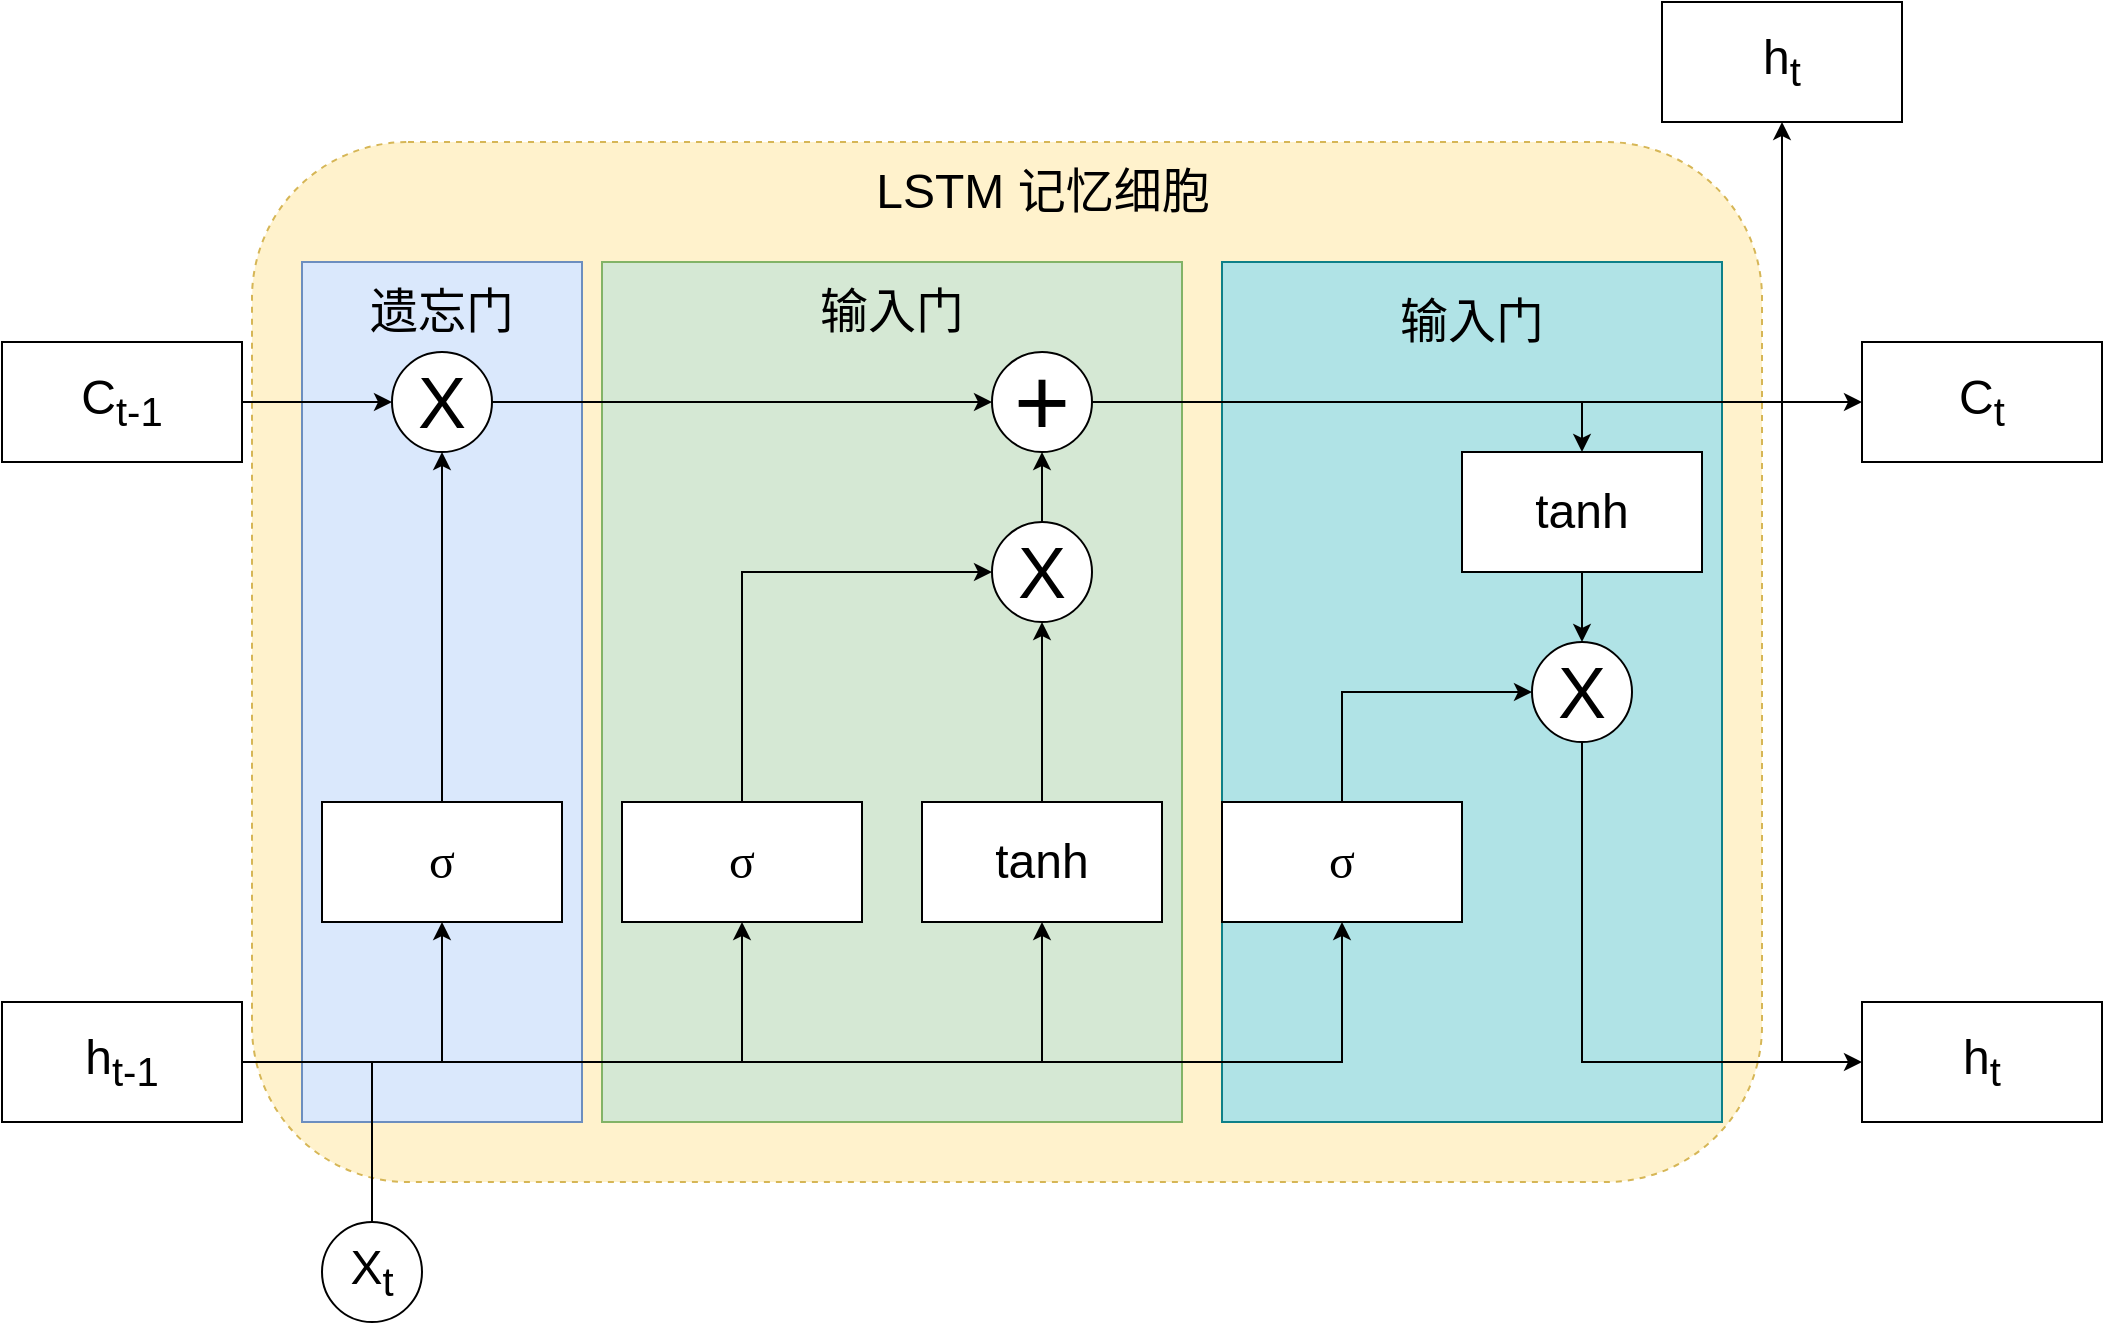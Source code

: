 <mxfile version="26.3.0">
  <diagram name="第 1 页" id="9ACHgg38yF2o1xzXGCEI">
    <mxGraphModel dx="941" dy="2097" grid="1" gridSize="10" guides="1" tooltips="1" connect="1" arrows="1" fold="1" page="1" pageScale="1" pageWidth="827" pageHeight="1169" background="#ffffff" math="0" shadow="0">
      <root>
        <mxCell id="0" />
        <mxCell id="1" parent="0" />
        <mxCell id="sLAiR8rVIHXtx2jw0MG2-42" value="" style="rounded=1;whiteSpace=wrap;html=1;dashed=1;fillColor=#fff2cc;strokeColor=#d6b656;" vertex="1" parent="1">
          <mxGeometry x="155" y="-10" width="755" height="520" as="geometry" />
        </mxCell>
        <mxCell id="sLAiR8rVIHXtx2jw0MG2-40" value="" style="rounded=0;whiteSpace=wrap;html=1;fillColor=#b0e3e6;strokeColor=#0e8088;" vertex="1" parent="1">
          <mxGeometry x="640" y="50" width="250" height="430" as="geometry" />
        </mxCell>
        <mxCell id="sLAiR8rVIHXtx2jw0MG2-41" value="&lt;font style=&quot;font-size: 24px;&quot;&gt;输入门&lt;/font&gt;" style="text;html=1;align=center;verticalAlign=middle;whiteSpace=wrap;rounded=0;" vertex="1" parent="1">
          <mxGeometry x="710" y="65" width="110" height="30" as="geometry" />
        </mxCell>
        <mxCell id="sLAiR8rVIHXtx2jw0MG2-38" value="" style="rounded=0;whiteSpace=wrap;html=1;fillColor=#d5e8d4;strokeColor=#82b366;" vertex="1" parent="1">
          <mxGeometry x="330" y="50" width="290" height="430" as="geometry" />
        </mxCell>
        <mxCell id="sLAiR8rVIHXtx2jw0MG2-39" value="&lt;font style=&quot;font-size: 24px;&quot;&gt;输入门&lt;/font&gt;" style="text;html=1;align=center;verticalAlign=middle;whiteSpace=wrap;rounded=0;" vertex="1" parent="1">
          <mxGeometry x="420" y="60" width="110" height="30" as="geometry" />
        </mxCell>
        <mxCell id="sLAiR8rVIHXtx2jw0MG2-36" value="" style="rounded=0;whiteSpace=wrap;html=1;fillColor=#dae8fc;strokeColor=#6c8ebf;" vertex="1" parent="1">
          <mxGeometry x="180" y="50" width="140" height="430" as="geometry" />
        </mxCell>
        <mxCell id="sLAiR8rVIHXtx2jw0MG2-16" style="edgeStyle=orthogonalEdgeStyle;rounded=0;orthogonalLoop=1;jettySize=auto;html=1;exitX=1;exitY=0.5;exitDx=0;exitDy=0;entryX=0.5;entryY=1;entryDx=0;entryDy=0;" edge="1" parent="1" source="sLAiR8rVIHXtx2jw0MG2-1" target="sLAiR8rVIHXtx2jw0MG2-3">
          <mxGeometry relative="1" as="geometry" />
        </mxCell>
        <mxCell id="sLAiR8rVIHXtx2jw0MG2-17" style="edgeStyle=orthogonalEdgeStyle;rounded=0;orthogonalLoop=1;jettySize=auto;html=1;entryX=0.5;entryY=1;entryDx=0;entryDy=0;" edge="1" parent="1" source="sLAiR8rVIHXtx2jw0MG2-1" target="sLAiR8rVIHXtx2jw0MG2-4">
          <mxGeometry relative="1" as="geometry" />
        </mxCell>
        <mxCell id="sLAiR8rVIHXtx2jw0MG2-18" style="edgeStyle=orthogonalEdgeStyle;rounded=0;orthogonalLoop=1;jettySize=auto;html=1;entryX=0.5;entryY=1;entryDx=0;entryDy=0;" edge="1" parent="1" source="sLAiR8rVIHXtx2jw0MG2-1" target="sLAiR8rVIHXtx2jw0MG2-5">
          <mxGeometry relative="1" as="geometry" />
        </mxCell>
        <mxCell id="sLAiR8rVIHXtx2jw0MG2-19" style="edgeStyle=orthogonalEdgeStyle;rounded=0;orthogonalLoop=1;jettySize=auto;html=1;entryX=0.5;entryY=1;entryDx=0;entryDy=0;" edge="1" parent="1" source="sLAiR8rVIHXtx2jw0MG2-1" target="sLAiR8rVIHXtx2jw0MG2-6">
          <mxGeometry relative="1" as="geometry" />
        </mxCell>
        <mxCell id="sLAiR8rVIHXtx2jw0MG2-1" value="&lt;font style=&quot;font-size: 24px;&quot;&gt;h&lt;sub&gt;t-1&lt;/sub&gt;&lt;/font&gt;" style="rounded=0;whiteSpace=wrap;html=1;" vertex="1" parent="1">
          <mxGeometry x="30" y="420" width="120" height="60" as="geometry" />
        </mxCell>
        <mxCell id="sLAiR8rVIHXtx2jw0MG2-23" style="edgeStyle=orthogonalEdgeStyle;rounded=0;orthogonalLoop=1;jettySize=auto;html=1;" edge="1" parent="1" source="sLAiR8rVIHXtx2jw0MG2-2" target="sLAiR8rVIHXtx2jw0MG2-7">
          <mxGeometry relative="1" as="geometry" />
        </mxCell>
        <mxCell id="sLAiR8rVIHXtx2jw0MG2-2" value="&lt;font style=&quot;font-size: 24px;&quot;&gt;C&lt;sub&gt;t-1&lt;/sub&gt;&lt;/font&gt;" style="rounded=0;whiteSpace=wrap;html=1;" vertex="1" parent="1">
          <mxGeometry x="30" y="90" width="120" height="60" as="geometry" />
        </mxCell>
        <mxCell id="sLAiR8rVIHXtx2jw0MG2-24" style="edgeStyle=orthogonalEdgeStyle;rounded=0;orthogonalLoop=1;jettySize=auto;html=1;entryX=0.5;entryY=1;entryDx=0;entryDy=0;" edge="1" parent="1" source="sLAiR8rVIHXtx2jw0MG2-3" target="sLAiR8rVIHXtx2jw0MG2-7">
          <mxGeometry relative="1" as="geometry" />
        </mxCell>
        <mxCell id="sLAiR8rVIHXtx2jw0MG2-3" value="&lt;span style=&quot;font-family: 等线;&quot; lang=&quot;EN-US&quot;&gt;&lt;font style=&quot;font-size: 24px;&quot;&gt;σ&lt;/font&gt;&lt;/span&gt;" style="rounded=0;whiteSpace=wrap;html=1;" vertex="1" parent="1">
          <mxGeometry x="190" y="320" width="120" height="60" as="geometry" />
        </mxCell>
        <mxCell id="sLAiR8rVIHXtx2jw0MG2-27" style="edgeStyle=orthogonalEdgeStyle;rounded=0;orthogonalLoop=1;jettySize=auto;html=1;entryX=0;entryY=0.5;entryDx=0;entryDy=0;exitX=0.5;exitY=0;exitDx=0;exitDy=0;" edge="1" parent="1" source="sLAiR8rVIHXtx2jw0MG2-4" target="sLAiR8rVIHXtx2jw0MG2-9">
          <mxGeometry relative="1" as="geometry">
            <mxPoint x="400" y="190" as="targetPoint" />
          </mxGeometry>
        </mxCell>
        <mxCell id="sLAiR8rVIHXtx2jw0MG2-4" value="&lt;span style=&quot;font-family: 等线; font-size: 24px;&quot;&gt;σ&lt;/span&gt;" style="rounded=0;whiteSpace=wrap;html=1;" vertex="1" parent="1">
          <mxGeometry x="340" y="320" width="120" height="60" as="geometry" />
        </mxCell>
        <mxCell id="sLAiR8rVIHXtx2jw0MG2-26" style="edgeStyle=orthogonalEdgeStyle;rounded=0;orthogonalLoop=1;jettySize=auto;html=1;entryX=0.5;entryY=1;entryDx=0;entryDy=0;" edge="1" parent="1" source="sLAiR8rVIHXtx2jw0MG2-5" target="sLAiR8rVIHXtx2jw0MG2-9">
          <mxGeometry relative="1" as="geometry" />
        </mxCell>
        <mxCell id="sLAiR8rVIHXtx2jw0MG2-5" value="&lt;span style=&quot;font-size: 24px;&quot;&gt;tanh&lt;/span&gt;" style="rounded=0;whiteSpace=wrap;html=1;" vertex="1" parent="1">
          <mxGeometry x="490" y="320" width="120" height="60" as="geometry" />
        </mxCell>
        <mxCell id="sLAiR8rVIHXtx2jw0MG2-29" style="edgeStyle=orthogonalEdgeStyle;rounded=0;orthogonalLoop=1;jettySize=auto;html=1;entryX=0;entryY=0.5;entryDx=0;entryDy=0;exitX=0.5;exitY=0;exitDx=0;exitDy=0;" edge="1" parent="1" source="sLAiR8rVIHXtx2jw0MG2-6" target="sLAiR8rVIHXtx2jw0MG2-11">
          <mxGeometry relative="1" as="geometry" />
        </mxCell>
        <mxCell id="sLAiR8rVIHXtx2jw0MG2-6" value="&lt;span style=&quot;font-family: 等线; font-size: 24px;&quot;&gt;σ&lt;/span&gt;" style="rounded=0;whiteSpace=wrap;html=1;" vertex="1" parent="1">
          <mxGeometry x="640" y="320" width="120" height="60" as="geometry" />
        </mxCell>
        <mxCell id="sLAiR8rVIHXtx2jw0MG2-25" style="edgeStyle=orthogonalEdgeStyle;rounded=0;orthogonalLoop=1;jettySize=auto;html=1;entryX=0;entryY=0.5;entryDx=0;entryDy=0;" edge="1" parent="1" source="sLAiR8rVIHXtx2jw0MG2-7" target="sLAiR8rVIHXtx2jw0MG2-8">
          <mxGeometry relative="1" as="geometry">
            <mxPoint x="520" y="120" as="targetPoint" />
          </mxGeometry>
        </mxCell>
        <mxCell id="sLAiR8rVIHXtx2jw0MG2-7" value="&lt;font style=&quot;font-size: 36px;&quot;&gt;X&lt;/font&gt;" style="ellipse;whiteSpace=wrap;html=1;aspect=fixed;" vertex="1" parent="1">
          <mxGeometry x="225" y="95" width="50" height="50" as="geometry" />
        </mxCell>
        <mxCell id="sLAiR8rVIHXtx2jw0MG2-30" style="edgeStyle=orthogonalEdgeStyle;rounded=0;orthogonalLoop=1;jettySize=auto;html=1;entryX=0;entryY=0.5;entryDx=0;entryDy=0;" edge="1" parent="1" source="sLAiR8rVIHXtx2jw0MG2-8" target="sLAiR8rVIHXtx2jw0MG2-13">
          <mxGeometry relative="1" as="geometry">
            <mxPoint x="980" y="120" as="targetPoint" />
          </mxGeometry>
        </mxCell>
        <mxCell id="sLAiR8rVIHXtx2jw0MG2-32" style="edgeStyle=orthogonalEdgeStyle;rounded=0;orthogonalLoop=1;jettySize=auto;html=1;entryX=0.5;entryY=0;entryDx=0;entryDy=0;" edge="1" parent="1" source="sLAiR8rVIHXtx2jw0MG2-8" target="sLAiR8rVIHXtx2jw0MG2-10">
          <mxGeometry relative="1" as="geometry" />
        </mxCell>
        <mxCell id="sLAiR8rVIHXtx2jw0MG2-8" value="&lt;font style=&quot;font-size: 48px;&quot;&gt;+&lt;/font&gt;" style="ellipse;whiteSpace=wrap;html=1;aspect=fixed;" vertex="1" parent="1">
          <mxGeometry x="525" y="95" width="50" height="50" as="geometry" />
        </mxCell>
        <mxCell id="sLAiR8rVIHXtx2jw0MG2-28" style="edgeStyle=orthogonalEdgeStyle;rounded=0;orthogonalLoop=1;jettySize=auto;html=1;exitX=0.5;exitY=0;exitDx=0;exitDy=0;entryX=0.5;entryY=1;entryDx=0;entryDy=0;" edge="1" parent="1" source="sLAiR8rVIHXtx2jw0MG2-9" target="sLAiR8rVIHXtx2jw0MG2-8">
          <mxGeometry relative="1" as="geometry" />
        </mxCell>
        <mxCell id="sLAiR8rVIHXtx2jw0MG2-9" value="&lt;font style=&quot;font-size: 36px;&quot;&gt;X&lt;/font&gt;" style="ellipse;whiteSpace=wrap;html=1;aspect=fixed;" vertex="1" parent="1">
          <mxGeometry x="525" y="180" width="50" height="50" as="geometry" />
        </mxCell>
        <mxCell id="sLAiR8rVIHXtx2jw0MG2-33" style="edgeStyle=orthogonalEdgeStyle;rounded=0;orthogonalLoop=1;jettySize=auto;html=1;exitX=0.5;exitY=1;exitDx=0;exitDy=0;entryX=0.5;entryY=0;entryDx=0;entryDy=0;" edge="1" parent="1" source="sLAiR8rVIHXtx2jw0MG2-10" target="sLAiR8rVIHXtx2jw0MG2-11">
          <mxGeometry relative="1" as="geometry" />
        </mxCell>
        <mxCell id="sLAiR8rVIHXtx2jw0MG2-10" value="&lt;span style=&quot;font-size: 24px;&quot;&gt;tanh&lt;/span&gt;" style="rounded=0;whiteSpace=wrap;html=1;" vertex="1" parent="1">
          <mxGeometry x="760" y="145" width="120" height="60" as="geometry" />
        </mxCell>
        <mxCell id="sLAiR8rVIHXtx2jw0MG2-34" style="edgeStyle=orthogonalEdgeStyle;rounded=0;orthogonalLoop=1;jettySize=auto;html=1;entryX=0;entryY=0.5;entryDx=0;entryDy=0;exitX=0.5;exitY=1;exitDx=0;exitDy=0;" edge="1" parent="1" source="sLAiR8rVIHXtx2jw0MG2-11" target="sLAiR8rVIHXtx2jw0MG2-12">
          <mxGeometry relative="1" as="geometry" />
        </mxCell>
        <mxCell id="sLAiR8rVIHXtx2jw0MG2-35" style="edgeStyle=orthogonalEdgeStyle;rounded=0;orthogonalLoop=1;jettySize=auto;html=1;entryX=0.5;entryY=1;entryDx=0;entryDy=0;exitX=0.5;exitY=1;exitDx=0;exitDy=0;" edge="1" parent="1" source="sLAiR8rVIHXtx2jw0MG2-11" target="sLAiR8rVIHXtx2jw0MG2-14">
          <mxGeometry relative="1" as="geometry">
            <Array as="points">
              <mxPoint x="820" y="450" />
              <mxPoint x="920" y="450" />
            </Array>
          </mxGeometry>
        </mxCell>
        <mxCell id="sLAiR8rVIHXtx2jw0MG2-11" value="&lt;font style=&quot;font-size: 36px;&quot;&gt;X&lt;/font&gt;" style="ellipse;whiteSpace=wrap;html=1;aspect=fixed;" vertex="1" parent="1">
          <mxGeometry x="795" y="240" width="50" height="50" as="geometry" />
        </mxCell>
        <mxCell id="sLAiR8rVIHXtx2jw0MG2-12" value="&lt;font style=&quot;font-size: 24px;&quot;&gt;h&lt;sub&gt;t&lt;/sub&gt;&lt;/font&gt;" style="rounded=0;whiteSpace=wrap;html=1;" vertex="1" parent="1">
          <mxGeometry x="960" y="420" width="120" height="60" as="geometry" />
        </mxCell>
        <mxCell id="sLAiR8rVIHXtx2jw0MG2-13" value="&lt;font style=&quot;font-size: 24px;&quot;&gt;C&lt;sub&gt;t&lt;/sub&gt;&lt;/font&gt;" style="rounded=0;whiteSpace=wrap;html=1;" vertex="1" parent="1">
          <mxGeometry x="960" y="90" width="120" height="60" as="geometry" />
        </mxCell>
        <mxCell id="sLAiR8rVIHXtx2jw0MG2-14" value="&lt;font style=&quot;font-size: 24px;&quot;&gt;h&lt;sub&gt;t&lt;/sub&gt;&lt;/font&gt;" style="rounded=0;whiteSpace=wrap;html=1;" vertex="1" parent="1">
          <mxGeometry x="860" y="-80" width="120" height="60" as="geometry" />
        </mxCell>
        <mxCell id="sLAiR8rVIHXtx2jw0MG2-15" value="&lt;font style=&quot;font-size: 24px;&quot;&gt;X&lt;sub&gt;t&lt;/sub&gt;&lt;/font&gt;" style="ellipse;whiteSpace=wrap;html=1;aspect=fixed;" vertex="1" parent="1">
          <mxGeometry x="190" y="530" width="50" height="50" as="geometry" />
        </mxCell>
        <mxCell id="sLAiR8rVIHXtx2jw0MG2-21" value="" style="endArrow=none;html=1;rounded=0;exitX=0.5;exitY=0;exitDx=0;exitDy=0;" edge="1" parent="1" source="sLAiR8rVIHXtx2jw0MG2-15">
          <mxGeometry width="50" height="50" relative="1" as="geometry">
            <mxPoint x="210" y="530" as="sourcePoint" />
            <mxPoint x="215" y="450" as="targetPoint" />
          </mxGeometry>
        </mxCell>
        <mxCell id="sLAiR8rVIHXtx2jw0MG2-37" value="&lt;font style=&quot;font-size: 24px;&quot;&gt;遗忘门&lt;/font&gt;" style="text;html=1;align=center;verticalAlign=middle;whiteSpace=wrap;rounded=0;" vertex="1" parent="1">
          <mxGeometry x="195" y="60" width="110" height="30" as="geometry" />
        </mxCell>
        <mxCell id="sLAiR8rVIHXtx2jw0MG2-43" value="&lt;font style=&quot;font-size: 24px;&quot;&gt;LSTM 记忆细胞&lt;/font&gt;" style="text;html=1;align=center;verticalAlign=middle;whiteSpace=wrap;rounded=0;" vertex="1" parent="1">
          <mxGeometry x="443.75" width="212.5" height="30" as="geometry" />
        </mxCell>
      </root>
    </mxGraphModel>
  </diagram>
</mxfile>
